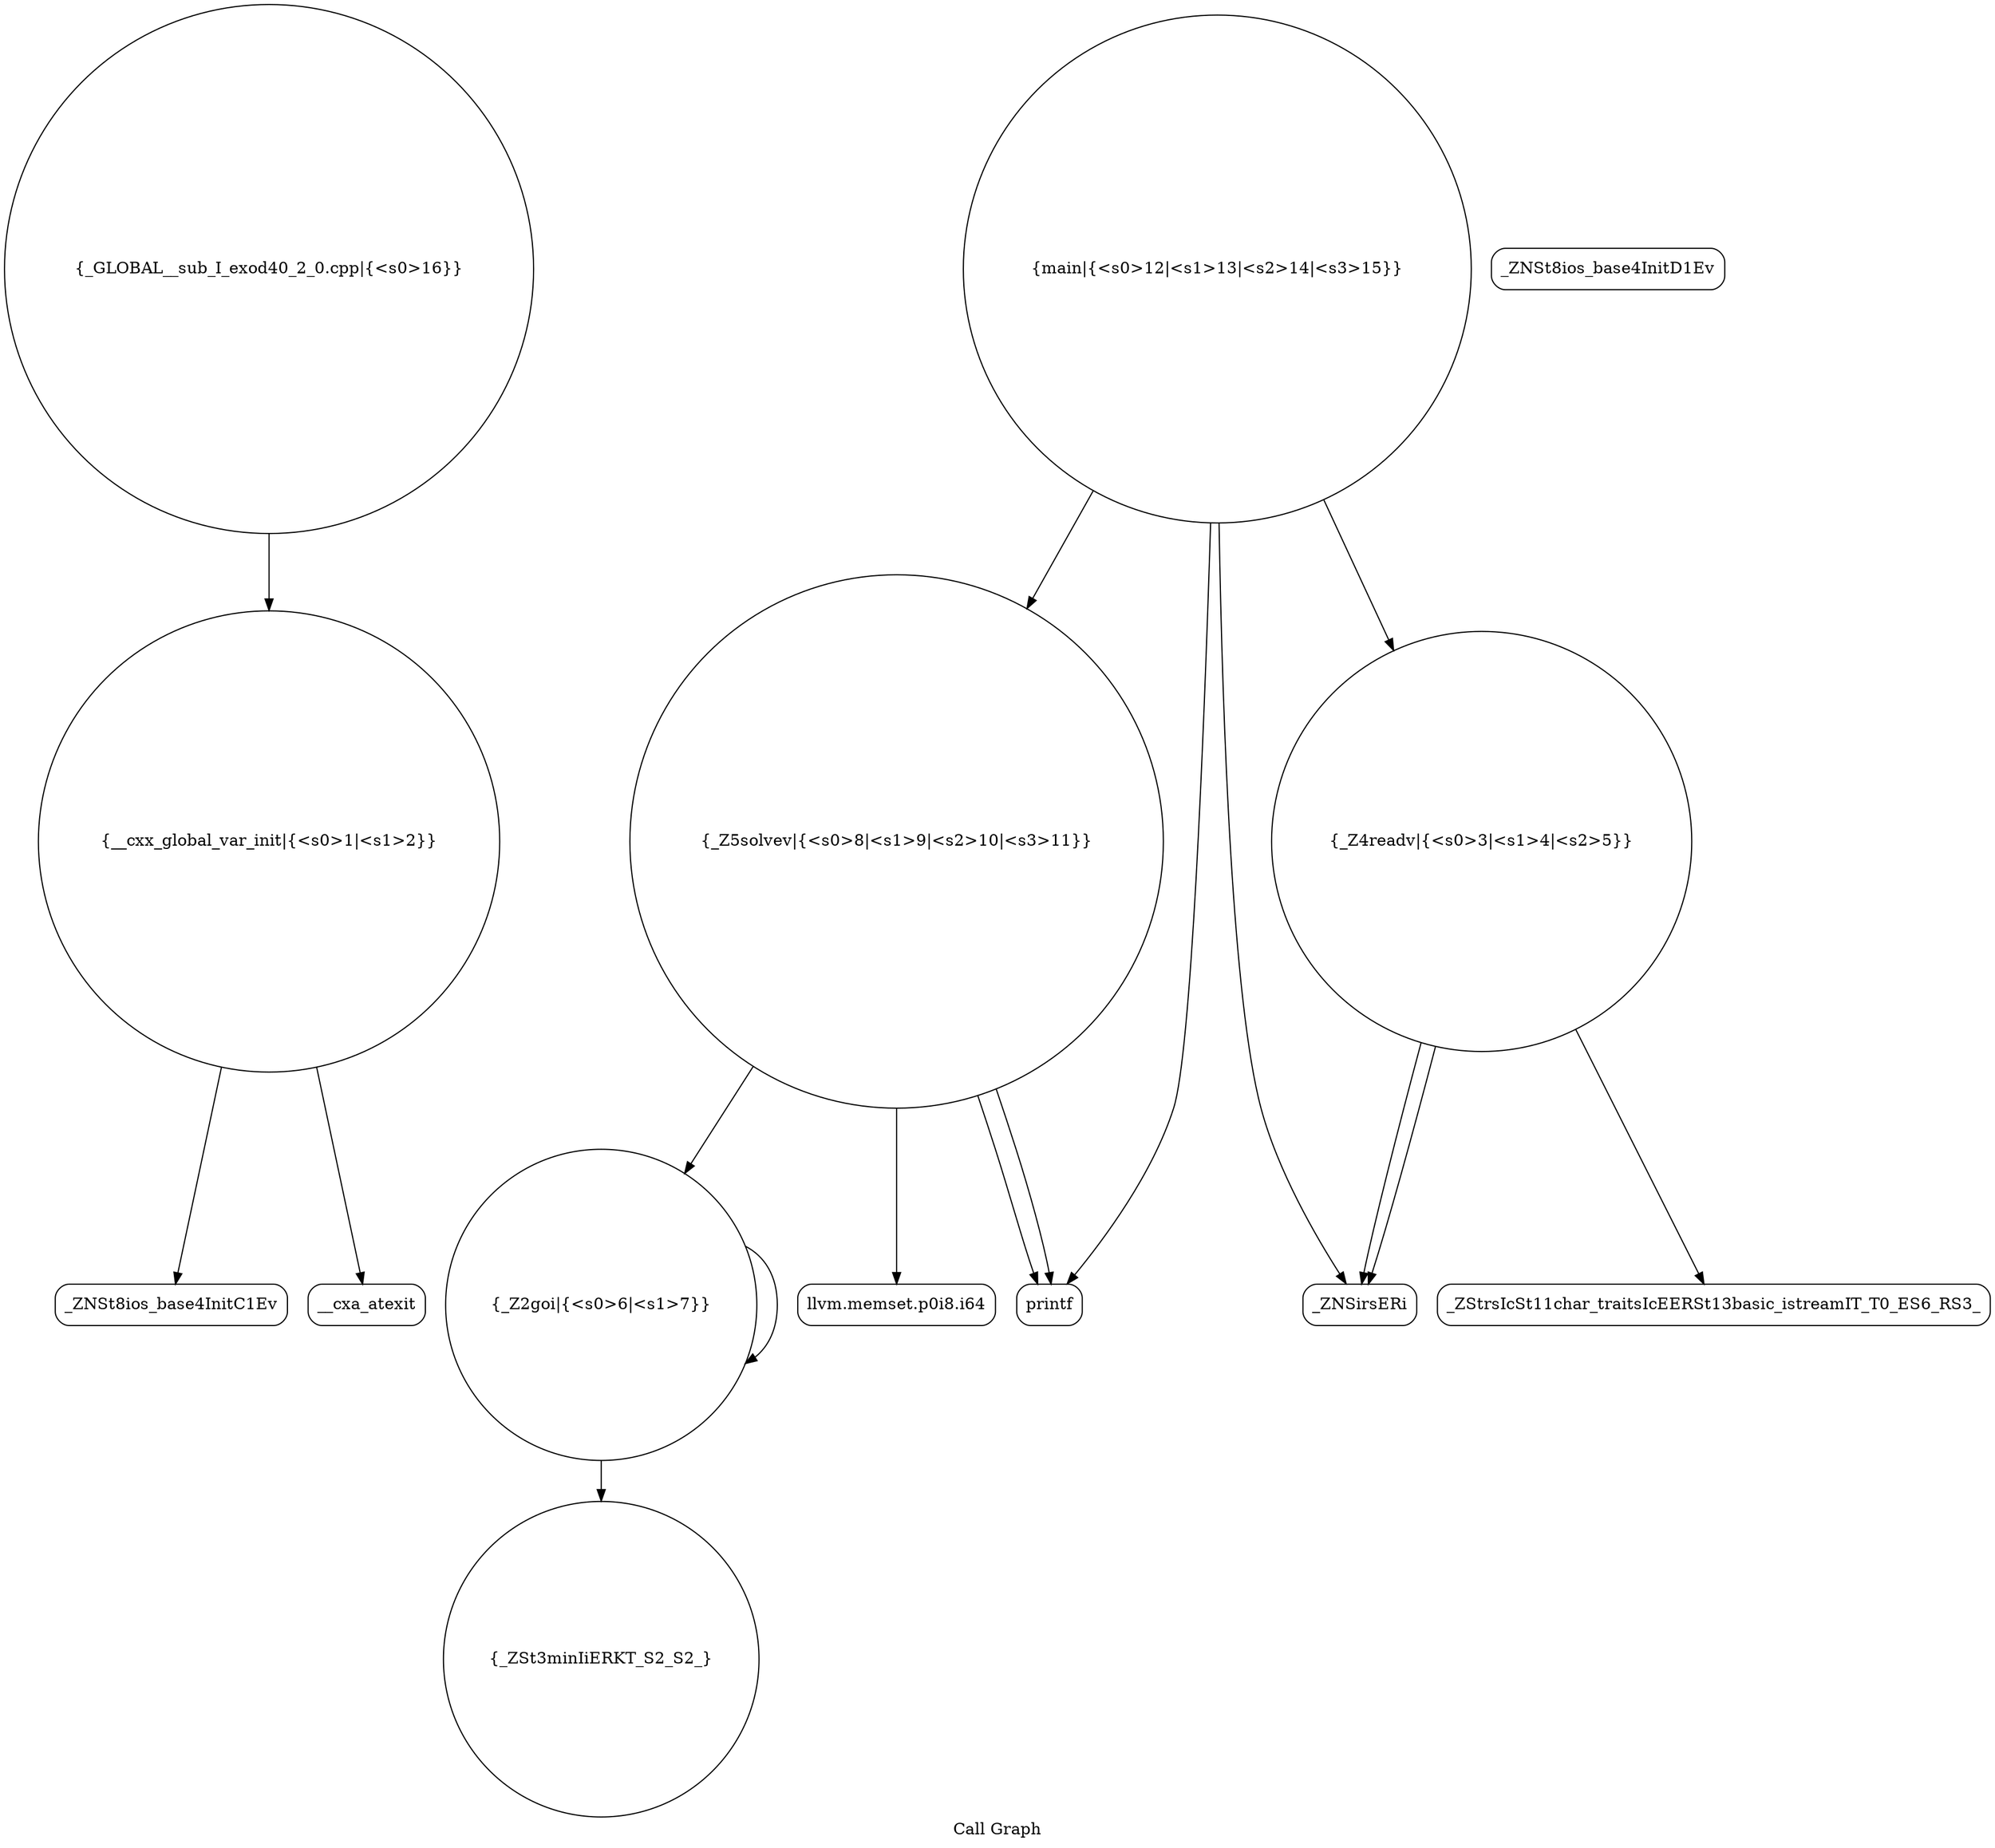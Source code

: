 digraph "Call Graph" {
	label="Call Graph";

	Node0x564a63092ca0 [shape=record,shape=circle,label="{__cxx_global_var_init|{<s0>1|<s1>2}}"];
	Node0x564a63092ca0:s0 -> Node0x564a63093130[color=black];
	Node0x564a63092ca0:s1 -> Node0x564a63093230[color=black];
	Node0x564a63093430 [shape=record,shape=circle,label="{_Z2goi|{<s0>6|<s1>7}}"];
	Node0x564a63093430:s0 -> Node0x564a63093430[color=black];
	Node0x564a63093430:s1 -> Node0x564a630934b0[color=black];
	Node0x564a630931b0 [shape=record,shape=Mrecord,label="{_ZNSt8ios_base4InitD1Ev}"];
	Node0x564a63093530 [shape=record,shape=circle,label="{_Z5solvev|{<s0>8|<s1>9|<s2>10|<s3>11}}"];
	Node0x564a63093530:s0 -> Node0x564a630935b0[color=black];
	Node0x564a63093530:s1 -> Node0x564a63093430[color=black];
	Node0x564a63093530:s2 -> Node0x564a63093630[color=black];
	Node0x564a63093530:s3 -> Node0x564a63093630[color=black];
	Node0x564a630932b0 [shape=record,shape=circle,label="{_Z4readv|{<s0>3|<s1>4|<s2>5}}"];
	Node0x564a630932b0:s0 -> Node0x564a63093330[color=black];
	Node0x564a630932b0:s1 -> Node0x564a630933b0[color=black];
	Node0x564a630932b0:s2 -> Node0x564a63093330[color=black];
	Node0x564a63093630 [shape=record,shape=Mrecord,label="{printf}"];
	Node0x564a630933b0 [shape=record,shape=Mrecord,label="{_ZStrsIcSt11char_traitsIcEERSt13basic_istreamIT_T0_ES6_RS3_}"];
	Node0x564a63093730 [shape=record,shape=circle,label="{_GLOBAL__sub_I_exod40_2_0.cpp|{<s0>16}}"];
	Node0x564a63093730:s0 -> Node0x564a63092ca0[color=black];
	Node0x564a63093130 [shape=record,shape=Mrecord,label="{_ZNSt8ios_base4InitC1Ev}"];
	Node0x564a630934b0 [shape=record,shape=circle,label="{_ZSt3minIiERKT_S2_S2_}"];
	Node0x564a63093230 [shape=record,shape=Mrecord,label="{__cxa_atexit}"];
	Node0x564a630935b0 [shape=record,shape=Mrecord,label="{llvm.memset.p0i8.i64}"];
	Node0x564a63093330 [shape=record,shape=Mrecord,label="{_ZNSirsERi}"];
	Node0x564a630936b0 [shape=record,shape=circle,label="{main|{<s0>12|<s1>13|<s2>14|<s3>15}}"];
	Node0x564a630936b0:s0 -> Node0x564a63093330[color=black];
	Node0x564a630936b0:s1 -> Node0x564a630932b0[color=black];
	Node0x564a630936b0:s2 -> Node0x564a63093630[color=black];
	Node0x564a630936b0:s3 -> Node0x564a63093530[color=black];
}
